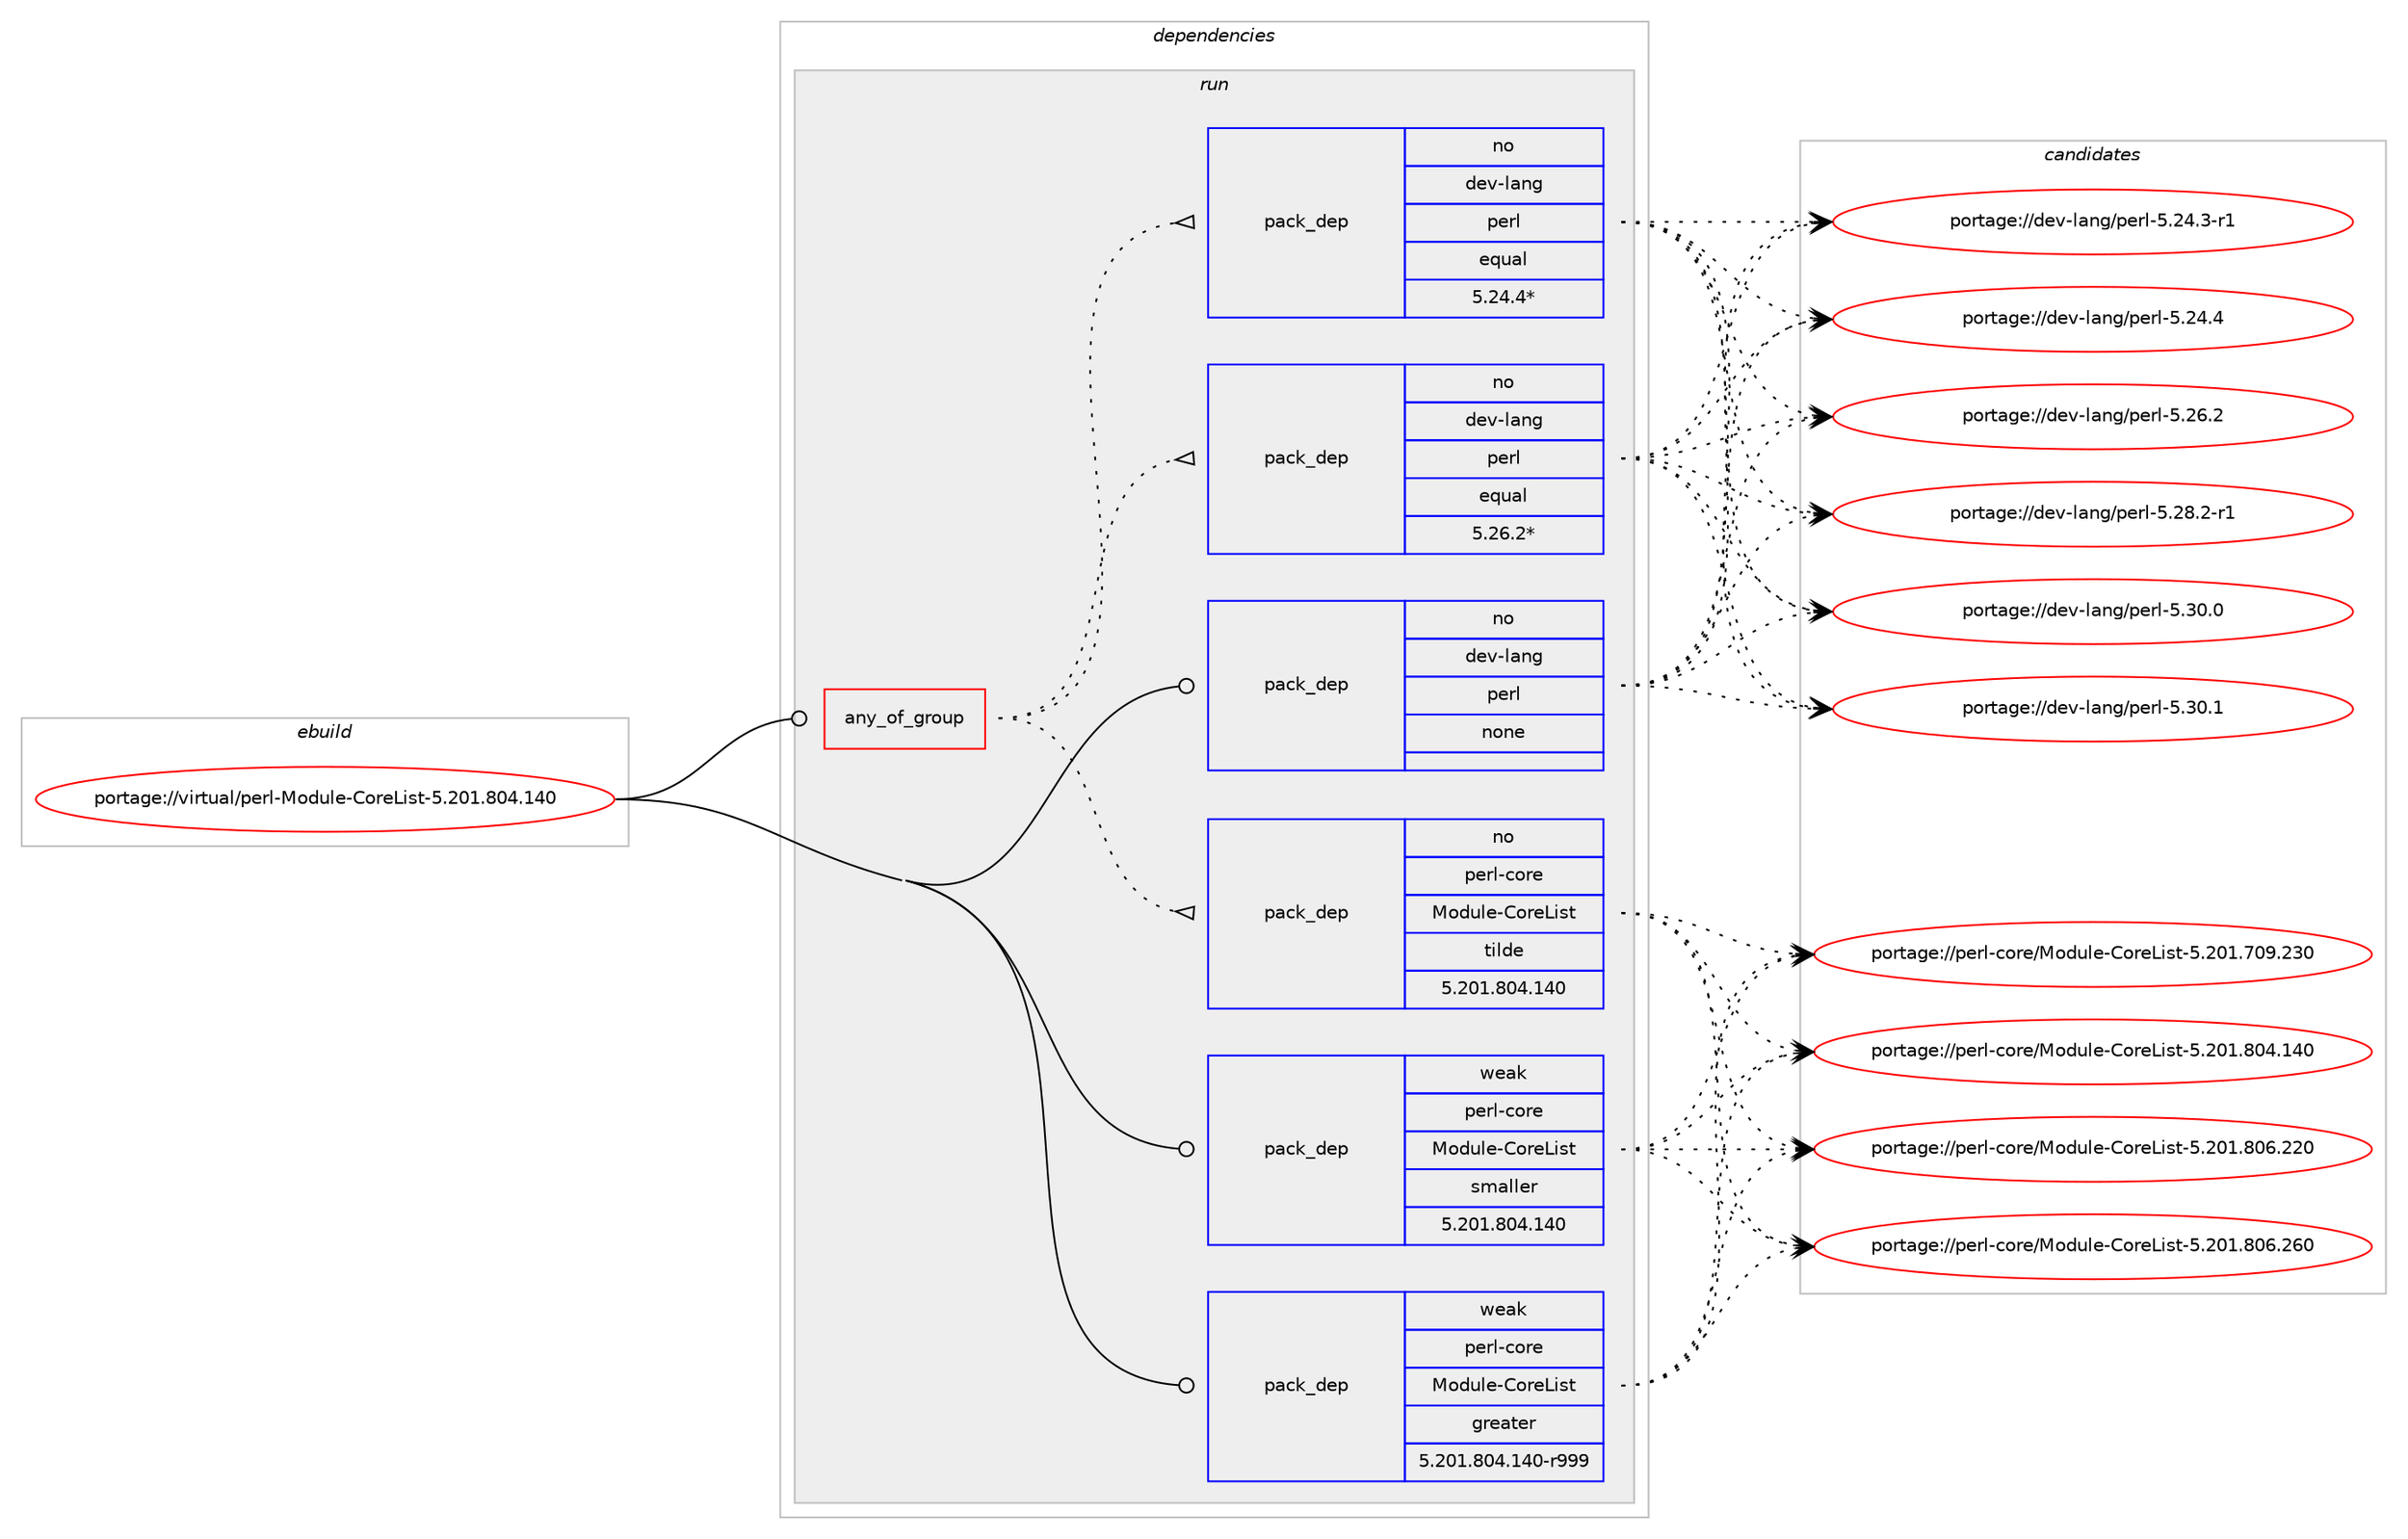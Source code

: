 digraph prolog {

# *************
# Graph options
# *************

newrank=true;
concentrate=true;
compound=true;
graph [rankdir=LR,fontname=Helvetica,fontsize=10,ranksep=1.5];#, ranksep=2.5, nodesep=0.2];
edge  [arrowhead=vee];
node  [fontname=Helvetica,fontsize=10];

# **********
# The ebuild
# **********

subgraph cluster_leftcol {
color=gray;
rank=same;
label=<<i>ebuild</i>>;
id [label="portage://virtual/perl-Module-CoreList-5.201.804.140", color=red, width=4, href="../virtual/perl-Module-CoreList-5.201.804.140.svg"];
}

# ****************
# The dependencies
# ****************

subgraph cluster_midcol {
color=gray;
label=<<i>dependencies</i>>;
subgraph cluster_compile {
fillcolor="#eeeeee";
style=filled;
label=<<i>compile</i>>;
}
subgraph cluster_compileandrun {
fillcolor="#eeeeee";
style=filled;
label=<<i>compile and run</i>>;
}
subgraph cluster_run {
fillcolor="#eeeeee";
style=filled;
label=<<i>run</i>>;
subgraph any7302 {
dependency435070 [label=<<TABLE BORDER="0" CELLBORDER="1" CELLSPACING="0" CELLPADDING="4"><TR><TD CELLPADDING="10">any_of_group</TD></TR></TABLE>>, shape=none, color=red];subgraph pack322518 {
dependency435071 [label=<<TABLE BORDER="0" CELLBORDER="1" CELLSPACING="0" CELLPADDING="4" WIDTH="220"><TR><TD ROWSPAN="6" CELLPADDING="30">pack_dep</TD></TR><TR><TD WIDTH="110">no</TD></TR><TR><TD>dev-lang</TD></TR><TR><TD>perl</TD></TR><TR><TD>equal</TD></TR><TR><TD>5.26.2*</TD></TR></TABLE>>, shape=none, color=blue];
}
dependency435070:e -> dependency435071:w [weight=20,style="dotted",arrowhead="oinv"];
subgraph pack322519 {
dependency435072 [label=<<TABLE BORDER="0" CELLBORDER="1" CELLSPACING="0" CELLPADDING="4" WIDTH="220"><TR><TD ROWSPAN="6" CELLPADDING="30">pack_dep</TD></TR><TR><TD WIDTH="110">no</TD></TR><TR><TD>dev-lang</TD></TR><TR><TD>perl</TD></TR><TR><TD>equal</TD></TR><TR><TD>5.24.4*</TD></TR></TABLE>>, shape=none, color=blue];
}
dependency435070:e -> dependency435072:w [weight=20,style="dotted",arrowhead="oinv"];
subgraph pack322520 {
dependency435073 [label=<<TABLE BORDER="0" CELLBORDER="1" CELLSPACING="0" CELLPADDING="4" WIDTH="220"><TR><TD ROWSPAN="6" CELLPADDING="30">pack_dep</TD></TR><TR><TD WIDTH="110">no</TD></TR><TR><TD>perl-core</TD></TR><TR><TD>Module-CoreList</TD></TR><TR><TD>tilde</TD></TR><TR><TD>5.201.804.140</TD></TR></TABLE>>, shape=none, color=blue];
}
dependency435070:e -> dependency435073:w [weight=20,style="dotted",arrowhead="oinv"];
}
id:e -> dependency435070:w [weight=20,style="solid",arrowhead="odot"];
subgraph pack322521 {
dependency435074 [label=<<TABLE BORDER="0" CELLBORDER="1" CELLSPACING="0" CELLPADDING="4" WIDTH="220"><TR><TD ROWSPAN="6" CELLPADDING="30">pack_dep</TD></TR><TR><TD WIDTH="110">no</TD></TR><TR><TD>dev-lang</TD></TR><TR><TD>perl</TD></TR><TR><TD>none</TD></TR><TR><TD></TD></TR></TABLE>>, shape=none, color=blue];
}
id:e -> dependency435074:w [weight=20,style="solid",arrowhead="odot"];
subgraph pack322522 {
dependency435075 [label=<<TABLE BORDER="0" CELLBORDER="1" CELLSPACING="0" CELLPADDING="4" WIDTH="220"><TR><TD ROWSPAN="6" CELLPADDING="30">pack_dep</TD></TR><TR><TD WIDTH="110">weak</TD></TR><TR><TD>perl-core</TD></TR><TR><TD>Module-CoreList</TD></TR><TR><TD>greater</TD></TR><TR><TD>5.201.804.140-r999</TD></TR></TABLE>>, shape=none, color=blue];
}
id:e -> dependency435075:w [weight=20,style="solid",arrowhead="odot"];
subgraph pack322523 {
dependency435076 [label=<<TABLE BORDER="0" CELLBORDER="1" CELLSPACING="0" CELLPADDING="4" WIDTH="220"><TR><TD ROWSPAN="6" CELLPADDING="30">pack_dep</TD></TR><TR><TD WIDTH="110">weak</TD></TR><TR><TD>perl-core</TD></TR><TR><TD>Module-CoreList</TD></TR><TR><TD>smaller</TD></TR><TR><TD>5.201.804.140</TD></TR></TABLE>>, shape=none, color=blue];
}
id:e -> dependency435076:w [weight=20,style="solid",arrowhead="odot"];
}
}

# **************
# The candidates
# **************

subgraph cluster_choices {
rank=same;
color=gray;
label=<<i>candidates</i>>;

subgraph choice322518 {
color=black;
nodesep=1;
choiceportage100101118451089711010347112101114108455346505246514511449 [label="portage://dev-lang/perl-5.24.3-r1", color=red, width=4,href="../dev-lang/perl-5.24.3-r1.svg"];
choiceportage10010111845108971101034711210111410845534650524652 [label="portage://dev-lang/perl-5.24.4", color=red, width=4,href="../dev-lang/perl-5.24.4.svg"];
choiceportage10010111845108971101034711210111410845534650544650 [label="portage://dev-lang/perl-5.26.2", color=red, width=4,href="../dev-lang/perl-5.26.2.svg"];
choiceportage100101118451089711010347112101114108455346505646504511449 [label="portage://dev-lang/perl-5.28.2-r1", color=red, width=4,href="../dev-lang/perl-5.28.2-r1.svg"];
choiceportage10010111845108971101034711210111410845534651484648 [label="portage://dev-lang/perl-5.30.0", color=red, width=4,href="../dev-lang/perl-5.30.0.svg"];
choiceportage10010111845108971101034711210111410845534651484649 [label="portage://dev-lang/perl-5.30.1", color=red, width=4,href="../dev-lang/perl-5.30.1.svg"];
dependency435071:e -> choiceportage100101118451089711010347112101114108455346505246514511449:w [style=dotted,weight="100"];
dependency435071:e -> choiceportage10010111845108971101034711210111410845534650524652:w [style=dotted,weight="100"];
dependency435071:e -> choiceportage10010111845108971101034711210111410845534650544650:w [style=dotted,weight="100"];
dependency435071:e -> choiceportage100101118451089711010347112101114108455346505646504511449:w [style=dotted,weight="100"];
dependency435071:e -> choiceportage10010111845108971101034711210111410845534651484648:w [style=dotted,weight="100"];
dependency435071:e -> choiceportage10010111845108971101034711210111410845534651484649:w [style=dotted,weight="100"];
}
subgraph choice322519 {
color=black;
nodesep=1;
choiceportage100101118451089711010347112101114108455346505246514511449 [label="portage://dev-lang/perl-5.24.3-r1", color=red, width=4,href="../dev-lang/perl-5.24.3-r1.svg"];
choiceportage10010111845108971101034711210111410845534650524652 [label="portage://dev-lang/perl-5.24.4", color=red, width=4,href="../dev-lang/perl-5.24.4.svg"];
choiceportage10010111845108971101034711210111410845534650544650 [label="portage://dev-lang/perl-5.26.2", color=red, width=4,href="../dev-lang/perl-5.26.2.svg"];
choiceportage100101118451089711010347112101114108455346505646504511449 [label="portage://dev-lang/perl-5.28.2-r1", color=red, width=4,href="../dev-lang/perl-5.28.2-r1.svg"];
choiceportage10010111845108971101034711210111410845534651484648 [label="portage://dev-lang/perl-5.30.0", color=red, width=4,href="../dev-lang/perl-5.30.0.svg"];
choiceportage10010111845108971101034711210111410845534651484649 [label="portage://dev-lang/perl-5.30.1", color=red, width=4,href="../dev-lang/perl-5.30.1.svg"];
dependency435072:e -> choiceportage100101118451089711010347112101114108455346505246514511449:w [style=dotted,weight="100"];
dependency435072:e -> choiceportage10010111845108971101034711210111410845534650524652:w [style=dotted,weight="100"];
dependency435072:e -> choiceportage10010111845108971101034711210111410845534650544650:w [style=dotted,weight="100"];
dependency435072:e -> choiceportage100101118451089711010347112101114108455346505646504511449:w [style=dotted,weight="100"];
dependency435072:e -> choiceportage10010111845108971101034711210111410845534651484648:w [style=dotted,weight="100"];
dependency435072:e -> choiceportage10010111845108971101034711210111410845534651484649:w [style=dotted,weight="100"];
}
subgraph choice322520 {
color=black;
nodesep=1;
choiceportage112101114108459911111410147771111001171081014567111114101761051151164553465048494655485746505148 [label="portage://perl-core/Module-CoreList-5.201.709.230", color=red, width=4,href="../perl-core/Module-CoreList-5.201.709.230.svg"];
choiceportage112101114108459911111410147771111001171081014567111114101761051151164553465048494656485246495248 [label="portage://perl-core/Module-CoreList-5.201.804.140", color=red, width=4,href="../perl-core/Module-CoreList-5.201.804.140.svg"];
choiceportage112101114108459911111410147771111001171081014567111114101761051151164553465048494656485446505048 [label="portage://perl-core/Module-CoreList-5.201.806.220", color=red, width=4,href="../perl-core/Module-CoreList-5.201.806.220.svg"];
choiceportage112101114108459911111410147771111001171081014567111114101761051151164553465048494656485446505448 [label="portage://perl-core/Module-CoreList-5.201.806.260", color=red, width=4,href="../perl-core/Module-CoreList-5.201.806.260.svg"];
dependency435073:e -> choiceportage112101114108459911111410147771111001171081014567111114101761051151164553465048494655485746505148:w [style=dotted,weight="100"];
dependency435073:e -> choiceportage112101114108459911111410147771111001171081014567111114101761051151164553465048494656485246495248:w [style=dotted,weight="100"];
dependency435073:e -> choiceportage112101114108459911111410147771111001171081014567111114101761051151164553465048494656485446505048:w [style=dotted,weight="100"];
dependency435073:e -> choiceportage112101114108459911111410147771111001171081014567111114101761051151164553465048494656485446505448:w [style=dotted,weight="100"];
}
subgraph choice322521 {
color=black;
nodesep=1;
choiceportage100101118451089711010347112101114108455346505246514511449 [label="portage://dev-lang/perl-5.24.3-r1", color=red, width=4,href="../dev-lang/perl-5.24.3-r1.svg"];
choiceportage10010111845108971101034711210111410845534650524652 [label="portage://dev-lang/perl-5.24.4", color=red, width=4,href="../dev-lang/perl-5.24.4.svg"];
choiceportage10010111845108971101034711210111410845534650544650 [label="portage://dev-lang/perl-5.26.2", color=red, width=4,href="../dev-lang/perl-5.26.2.svg"];
choiceportage100101118451089711010347112101114108455346505646504511449 [label="portage://dev-lang/perl-5.28.2-r1", color=red, width=4,href="../dev-lang/perl-5.28.2-r1.svg"];
choiceportage10010111845108971101034711210111410845534651484648 [label="portage://dev-lang/perl-5.30.0", color=red, width=4,href="../dev-lang/perl-5.30.0.svg"];
choiceportage10010111845108971101034711210111410845534651484649 [label="portage://dev-lang/perl-5.30.1", color=red, width=4,href="../dev-lang/perl-5.30.1.svg"];
dependency435074:e -> choiceportage100101118451089711010347112101114108455346505246514511449:w [style=dotted,weight="100"];
dependency435074:e -> choiceportage10010111845108971101034711210111410845534650524652:w [style=dotted,weight="100"];
dependency435074:e -> choiceportage10010111845108971101034711210111410845534650544650:w [style=dotted,weight="100"];
dependency435074:e -> choiceportage100101118451089711010347112101114108455346505646504511449:w [style=dotted,weight="100"];
dependency435074:e -> choiceportage10010111845108971101034711210111410845534651484648:w [style=dotted,weight="100"];
dependency435074:e -> choiceportage10010111845108971101034711210111410845534651484649:w [style=dotted,weight="100"];
}
subgraph choice322522 {
color=black;
nodesep=1;
choiceportage112101114108459911111410147771111001171081014567111114101761051151164553465048494655485746505148 [label="portage://perl-core/Module-CoreList-5.201.709.230", color=red, width=4,href="../perl-core/Module-CoreList-5.201.709.230.svg"];
choiceportage112101114108459911111410147771111001171081014567111114101761051151164553465048494656485246495248 [label="portage://perl-core/Module-CoreList-5.201.804.140", color=red, width=4,href="../perl-core/Module-CoreList-5.201.804.140.svg"];
choiceportage112101114108459911111410147771111001171081014567111114101761051151164553465048494656485446505048 [label="portage://perl-core/Module-CoreList-5.201.806.220", color=red, width=4,href="../perl-core/Module-CoreList-5.201.806.220.svg"];
choiceportage112101114108459911111410147771111001171081014567111114101761051151164553465048494656485446505448 [label="portage://perl-core/Module-CoreList-5.201.806.260", color=red, width=4,href="../perl-core/Module-CoreList-5.201.806.260.svg"];
dependency435075:e -> choiceportage112101114108459911111410147771111001171081014567111114101761051151164553465048494655485746505148:w [style=dotted,weight="100"];
dependency435075:e -> choiceportage112101114108459911111410147771111001171081014567111114101761051151164553465048494656485246495248:w [style=dotted,weight="100"];
dependency435075:e -> choiceportage112101114108459911111410147771111001171081014567111114101761051151164553465048494656485446505048:w [style=dotted,weight="100"];
dependency435075:e -> choiceportage112101114108459911111410147771111001171081014567111114101761051151164553465048494656485446505448:w [style=dotted,weight="100"];
}
subgraph choice322523 {
color=black;
nodesep=1;
choiceportage112101114108459911111410147771111001171081014567111114101761051151164553465048494655485746505148 [label="portage://perl-core/Module-CoreList-5.201.709.230", color=red, width=4,href="../perl-core/Module-CoreList-5.201.709.230.svg"];
choiceportage112101114108459911111410147771111001171081014567111114101761051151164553465048494656485246495248 [label="portage://perl-core/Module-CoreList-5.201.804.140", color=red, width=4,href="../perl-core/Module-CoreList-5.201.804.140.svg"];
choiceportage112101114108459911111410147771111001171081014567111114101761051151164553465048494656485446505048 [label="portage://perl-core/Module-CoreList-5.201.806.220", color=red, width=4,href="../perl-core/Module-CoreList-5.201.806.220.svg"];
choiceportage112101114108459911111410147771111001171081014567111114101761051151164553465048494656485446505448 [label="portage://perl-core/Module-CoreList-5.201.806.260", color=red, width=4,href="../perl-core/Module-CoreList-5.201.806.260.svg"];
dependency435076:e -> choiceportage112101114108459911111410147771111001171081014567111114101761051151164553465048494655485746505148:w [style=dotted,weight="100"];
dependency435076:e -> choiceportage112101114108459911111410147771111001171081014567111114101761051151164553465048494656485246495248:w [style=dotted,weight="100"];
dependency435076:e -> choiceportage112101114108459911111410147771111001171081014567111114101761051151164553465048494656485446505048:w [style=dotted,weight="100"];
dependency435076:e -> choiceportage112101114108459911111410147771111001171081014567111114101761051151164553465048494656485446505448:w [style=dotted,weight="100"];
}
}

}
